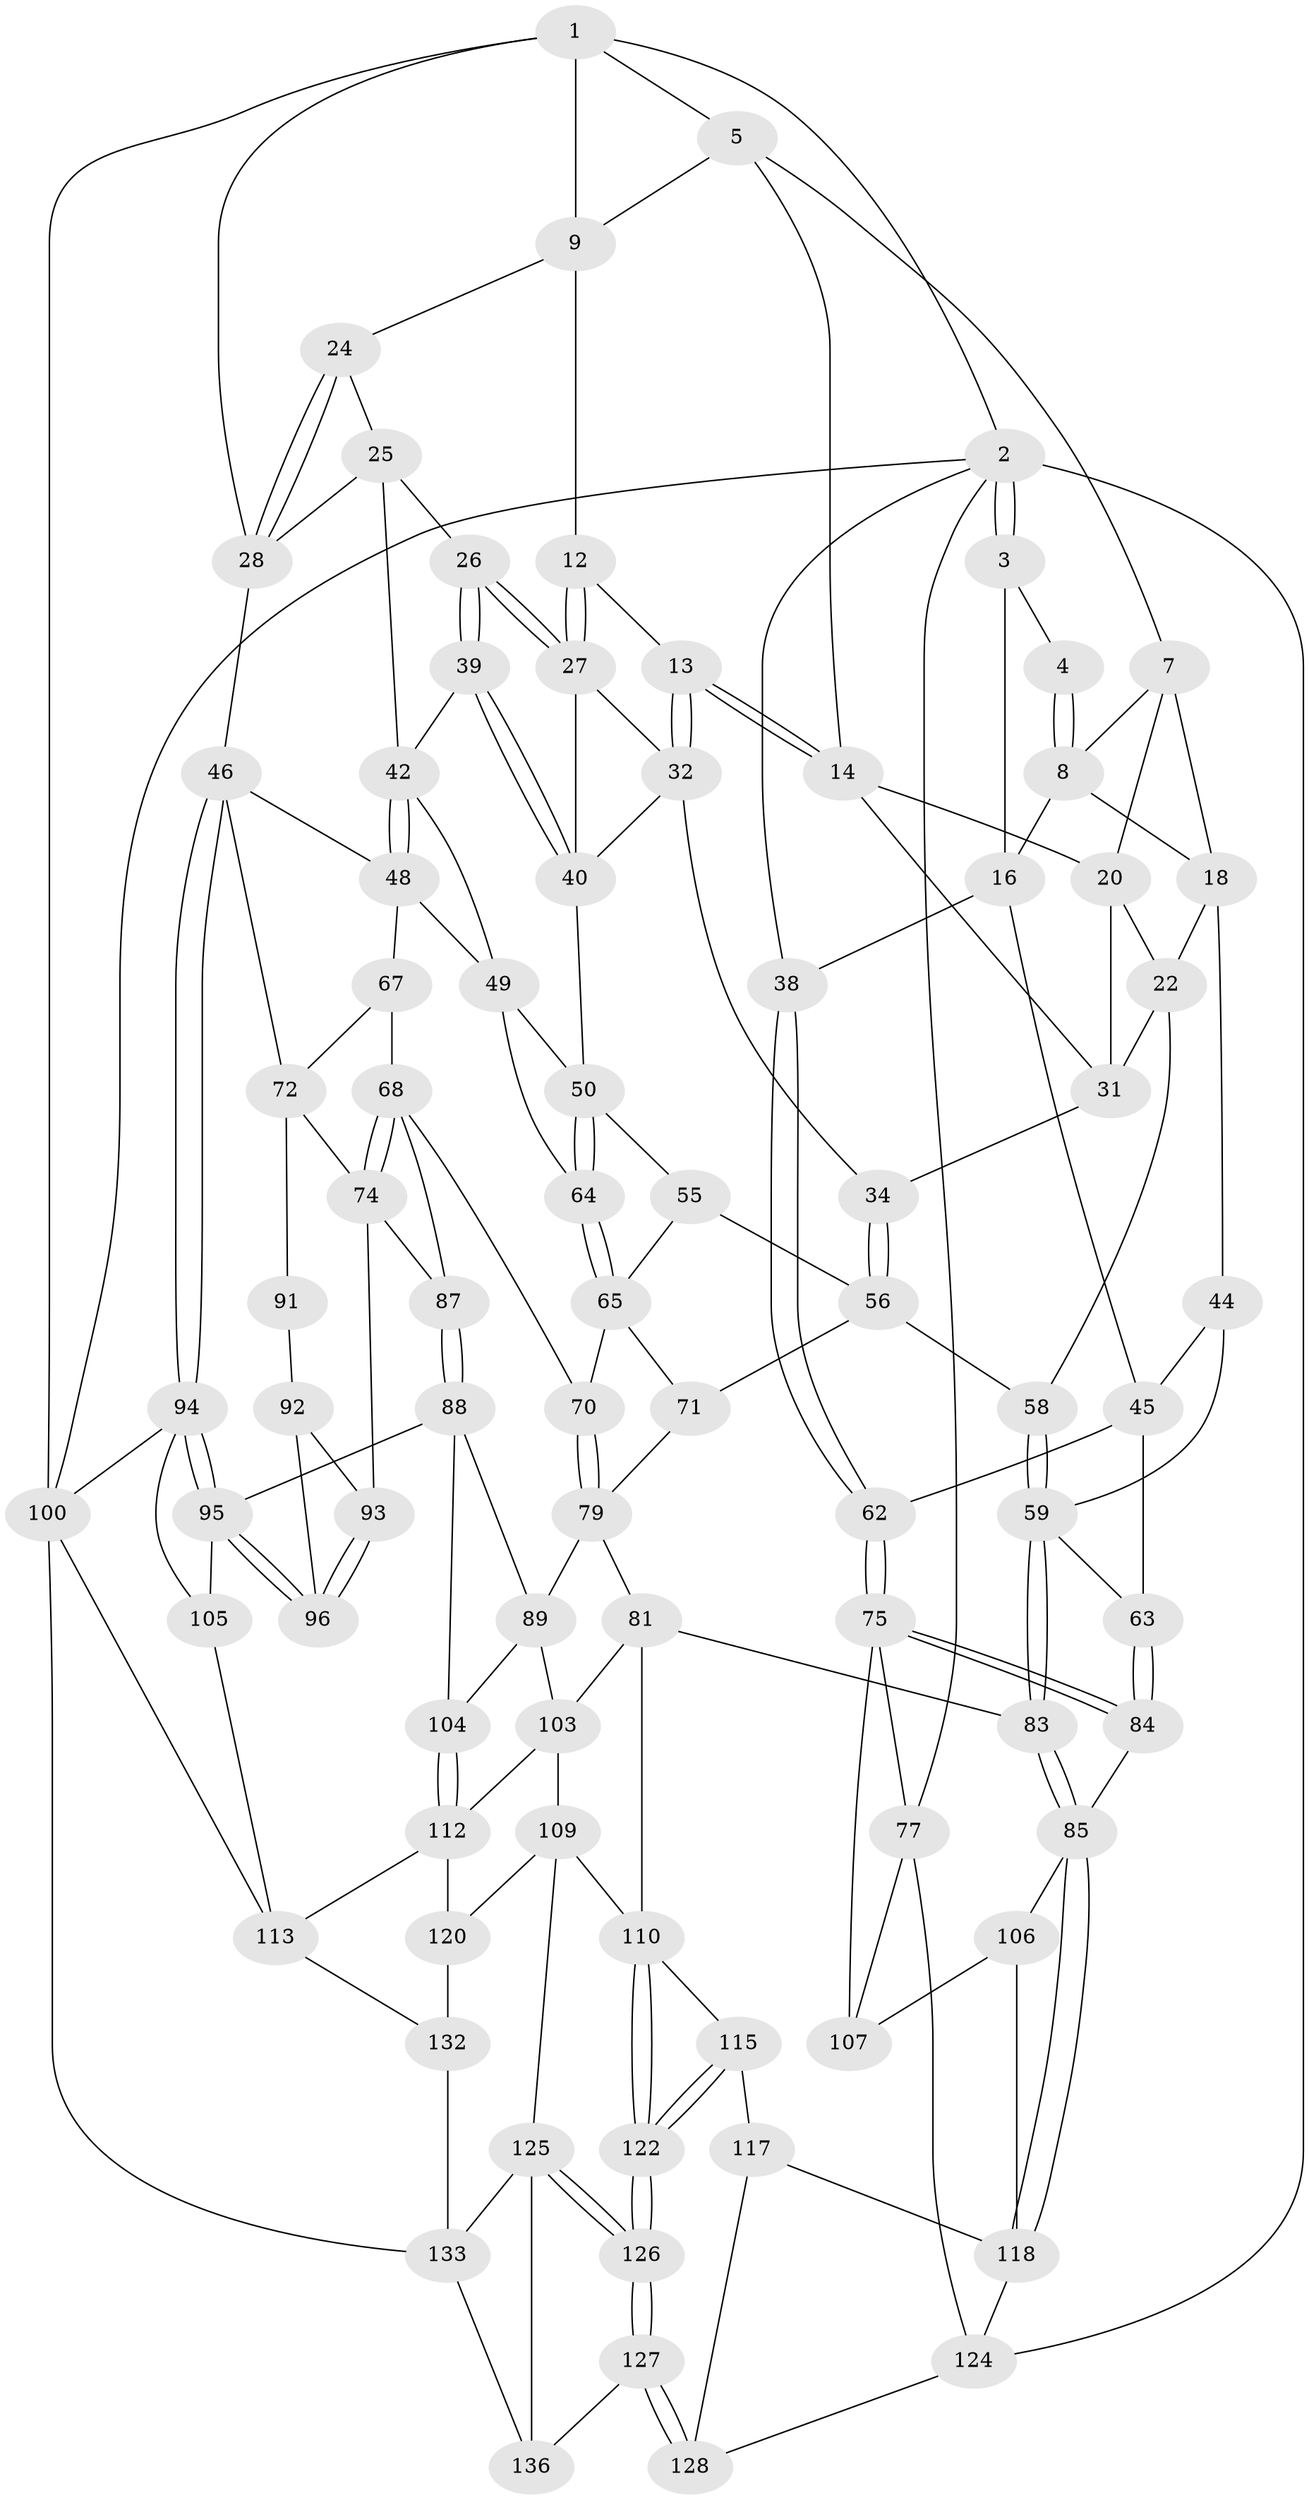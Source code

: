 // original degree distribution, {3: 0.014598540145985401, 5: 0.48175182481751827, 4: 0.26277372262773724, 6: 0.24087591240875914}
// Generated by graph-tools (version 1.1) at 2025/42/03/06/25 10:42:33]
// undirected, 86 vertices, 189 edges
graph export_dot {
graph [start="1"]
  node [color=gray90,style=filled];
  1 [pos="+0.1647808603979821+0",super="+11"];
  2 [pos="+0+0.08949575399558886",super="+78"];
  3 [pos="+0.06884641441790858+0.01362908755206215"];
  4 [pos="+0.16036903885841827+0"];
  5 [pos="+0.4128339703253719+0",super="+6"];
  7 [pos="+0.2675892594119197+0.0558638391636912",super="+17"];
  8 [pos="+0.20193528253452814+0.021404375230741422",super="+15"];
  9 [pos="+0.6119749859946869+0",super="+10"];
  12 [pos="+0.5862977660000366+0.08305784770657214"];
  13 [pos="+0.4145989302821207+0.09835601438377986"];
  14 [pos="+0.40803027074468756+0.0936795816213745",super="+19"];
  16 [pos="+0.071394228162101+0.11695250033469136",super="+37"];
  18 [pos="+0.15353685935209752+0.1748950947672275",super="+23"];
  20 [pos="+0.3154848580705283+0.11522649556769356",super="+21"];
  22 [pos="+0.21913284278551654+0.2662266163540669",super="+54"];
  24 [pos="+1+0"];
  25 [pos="+0.6760789044411208+0.11327351669670235",super="+29"];
  26 [pos="+0.6173248678785447+0.1335779539211085"];
  27 [pos="+0.6084573803739991+0.12636763001379447",super="+36"];
  28 [pos="+0.8467044075738052+0.17611960364217374",super="+30"];
  31 [pos="+0.3226815828122744+0.24414225496116418",super="+35"];
  32 [pos="+0.45217727508743794+0.17190516757335203",super="+33"];
  34 [pos="+0.432967355184455+0.2826007621106405"];
  38 [pos="+0+0.13743506688295906"];
  39 [pos="+0.6423962635273412+0.21919672110591354"];
  40 [pos="+0.550981623747726+0.3071726598688975",super="+41"];
  42 [pos="+0.8350360501707519+0.2111681592854918",super="+43"];
  44 [pos="+0.16386422057561417+0.2626076775375759"];
  45 [pos="+0.12799086318609817+0.2852716395266538",super="+61"];
  46 [pos="+1+0.4798364197812194",super="+47"];
  48 [pos="+0.905100301818713+0.36590862029015897",super="+52"];
  49 [pos="+0.722002380830333+0.26893373285067895",super="+53"];
  50 [pos="+0.6086725678312622+0.3637410219773846",super="+51"];
  55 [pos="+0.5286676284936385+0.38762325132018055"];
  56 [pos="+0.4220154744100568+0.4064091435572613",super="+57"];
  58 [pos="+0.3222283550602143+0.43945207653318946"];
  59 [pos="+0.2552580965636989+0.49018525917663247",super="+60"];
  62 [pos="+0+0.41913076325336274"];
  63 [pos="+0.13538207161779062+0.4831396444040848"];
  64 [pos="+0.6411440684038328+0.39460361790002785"];
  65 [pos="+0.6280133749902252+0.47594425285811265",super="+66"];
  67 [pos="+0.7466888349163163+0.4359689938952031"];
  68 [pos="+0.7354159677403532+0.4591035873752446",super="+69"];
  70 [pos="+0.6397118839371377+0.48596189382399096"];
  71 [pos="+0.4724413265081177+0.5633289863463659"];
  72 [pos="+0.9149443383602633+0.5024392091294684",super="+73"];
  74 [pos="+0.757477678855654+0.5245138575378396",super="+90"];
  75 [pos="+0+0.5956919127630848",super="+76"];
  77 [pos="+0+1",super="+123"];
  79 [pos="+0.5980451116030063+0.5936531212615249",super="+80"];
  81 [pos="+0.44010597520799494+0.6492280003927997",super="+82"];
  83 [pos="+0.2644564237187565+0.6926270446099679"];
  84 [pos="+0+0.6114140819175109"];
  85 [pos="+0.21442579696008843+0.7075628743321385",super="+86"];
  87 [pos="+0.7037080425065324+0.5894474769449667"];
  88 [pos="+0.69725252111255+0.6021360764226744",super="+99"];
  89 [pos="+0.6599087497294445+0.6165525049753833",super="+102"];
  91 [pos="+0.8937548217063505+0.5265320941405215"];
  92 [pos="+0.7561524738184682+0.578009218629924",super="+97"];
  93 [pos="+0.7525024389568739+0.5787695025351134"];
  94 [pos="+1+0.6415906108744234",super="+101"];
  95 [pos="+0.8401845552121807+0.7053067370123717",super="+98"];
  96 [pos="+0.8377863104975176+0.6470200736181781"];
  100 [pos="+1+1",super="+135"];
  103 [pos="+0.5586191074002205+0.7446928713027231",super="+108"];
  104 [pos="+0.773302850607378+0.7475280051548929"];
  105 [pos="+0.9150544955826911+0.8070151990170209"];
  106 [pos="+0.06735689610295974+0.8704826174343321"];
  107 [pos="+0.056557417140810175+0.8748927593985237"];
  109 [pos="+0.5741760188326335+0.8293875682740797",super="+121"];
  110 [pos="+0.5198843592510008+0.8555284103877775",super="+111"];
  112 [pos="+0.7719147687469341+0.7543945031692676",super="+114"];
  113 [pos="+0.8545797762364046+0.8911267188941041",super="+131"];
  115 [pos="+0.3647959785827982+0.8313520452068534",super="+116"];
  117 [pos="+0.21320302841557362+0.8861967502802562",super="+129"];
  118 [pos="+0.1927404249058838+0.8593020504279485",super="+119"];
  120 [pos="+0.6945056009809276+0.8925613579844576"];
  122 [pos="+0.45947115238328284+0.9644324119698047"];
  124 [pos="+0.12998802613420904+0.9420387225885731",super="+130"];
  125 [pos="+0.625182972695459+0.9074957397030773",super="+134"];
  126 [pos="+0.4589719673613128+0.9772410541256745"];
  127 [pos="+0.41587318037733767+1"];
  128 [pos="+0.29556425164561484+1"];
  132 [pos="+0.6992816782775158+0.89875480963434"];
  133 [pos="+0.7133341645062996+0.9887776544545083",super="+137"];
  136 [pos="+0.5727282312594798+1"];
  1 -- 2;
  1 -- 5;
  1 -- 100;
  1 -- 28;
  1 -- 9;
  2 -- 3;
  2 -- 3;
  2 -- 38;
  2 -- 100;
  2 -- 77;
  2 -- 124;
  3 -- 4;
  3 -- 16;
  4 -- 8;
  4 -- 8;
  5 -- 9;
  5 -- 14;
  5 -- 7;
  7 -- 8;
  7 -- 18;
  7 -- 20;
  8 -- 16;
  8 -- 18;
  9 -- 12;
  9 -- 24;
  12 -- 13;
  12 -- 27;
  12 -- 27;
  13 -- 14;
  13 -- 14;
  13 -- 32;
  13 -- 32;
  14 -- 20;
  14 -- 31;
  16 -- 45;
  16 -- 38;
  18 -- 44;
  18 -- 22;
  20 -- 22;
  20 -- 31;
  22 -- 58;
  22 -- 31;
  24 -- 25;
  24 -- 28;
  24 -- 28;
  25 -- 26;
  25 -- 42;
  25 -- 28;
  26 -- 27;
  26 -- 27;
  26 -- 39;
  26 -- 39;
  27 -- 32;
  27 -- 40;
  28 -- 46;
  31 -- 34;
  32 -- 34;
  32 -- 40;
  34 -- 56;
  34 -- 56;
  38 -- 62;
  38 -- 62;
  39 -- 40;
  39 -- 40;
  39 -- 42;
  40 -- 50;
  42 -- 48;
  42 -- 48;
  42 -- 49;
  44 -- 45;
  44 -- 59;
  45 -- 62;
  45 -- 63;
  46 -- 94;
  46 -- 94;
  46 -- 48;
  46 -- 72;
  48 -- 67;
  48 -- 49;
  49 -- 50;
  49 -- 64;
  50 -- 64;
  50 -- 64;
  50 -- 55;
  55 -- 56;
  55 -- 65;
  56 -- 58;
  56 -- 71;
  58 -- 59;
  58 -- 59;
  59 -- 83;
  59 -- 83;
  59 -- 63;
  62 -- 75;
  62 -- 75;
  63 -- 84;
  63 -- 84;
  64 -- 65;
  64 -- 65;
  65 -- 70;
  65 -- 71;
  67 -- 68;
  67 -- 72;
  68 -- 74;
  68 -- 74;
  68 -- 70;
  68 -- 87;
  70 -- 79;
  70 -- 79;
  71 -- 79;
  72 -- 91;
  72 -- 74;
  74 -- 93;
  74 -- 87;
  75 -- 84;
  75 -- 84;
  75 -- 107;
  75 -- 77;
  77 -- 107;
  77 -- 124;
  79 -- 89;
  79 -- 81;
  81 -- 103;
  81 -- 83;
  81 -- 110;
  83 -- 85;
  83 -- 85;
  84 -- 85;
  85 -- 118;
  85 -- 118;
  85 -- 106;
  87 -- 88;
  87 -- 88;
  88 -- 89;
  88 -- 104;
  88 -- 95;
  89 -- 104;
  89 -- 103;
  91 -- 92 [weight=2];
  92 -- 93;
  92 -- 96;
  93 -- 96;
  93 -- 96;
  94 -- 95;
  94 -- 95;
  94 -- 105;
  94 -- 100;
  95 -- 96;
  95 -- 96;
  95 -- 105;
  100 -- 113;
  100 -- 133;
  103 -- 112;
  103 -- 109;
  104 -- 112;
  104 -- 112;
  105 -- 113;
  106 -- 107;
  106 -- 118;
  109 -- 110;
  109 -- 120;
  109 -- 125;
  110 -- 122;
  110 -- 122;
  110 -- 115;
  112 -- 113;
  112 -- 120;
  113 -- 132;
  115 -- 122;
  115 -- 122;
  115 -- 117 [weight=2];
  117 -- 118;
  117 -- 128;
  118 -- 124;
  120 -- 132;
  122 -- 126;
  122 -- 126;
  124 -- 128;
  125 -- 126;
  125 -- 126;
  125 -- 136;
  125 -- 133;
  126 -- 127;
  126 -- 127;
  127 -- 128;
  127 -- 128;
  127 -- 136;
  132 -- 133;
  133 -- 136;
}
